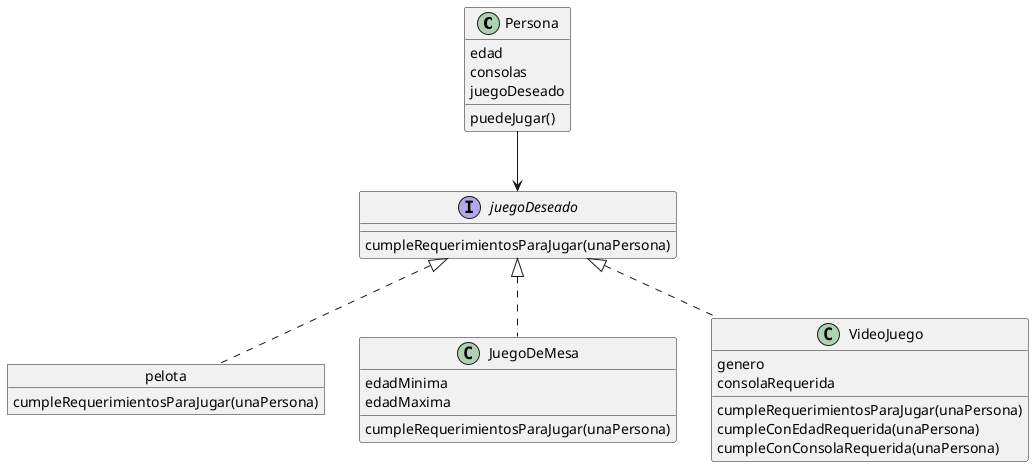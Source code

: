 @startuml diagrama

class Persona {
    edad
    consolas
    juegoDeseado

    puedeJugar()
}

object pelota {
    cumpleRequerimientosParaJugar(unaPersona)
}

class JuegoDeMesa {
    edadMinima
    edadMaxima

    cumpleRequerimientosParaJugar(unaPersona)
}

class VideoJuego {
    genero
    consolaRequerida

    cumpleRequerimientosParaJugar(unaPersona)
    cumpleConEdadRequerida(unaPersona)
    cumpleConConsolaRequerida(unaPersona)
}

interface juegoDeseado {
    cumpleRequerimientosParaJugar(unaPersona)
}

Persona --> juegoDeseado
pelota .u.|> juegoDeseado
JuegoDeMesa .u.|> juegoDeseado
VideoJuego .u.|> juegoDeseado



@enduml